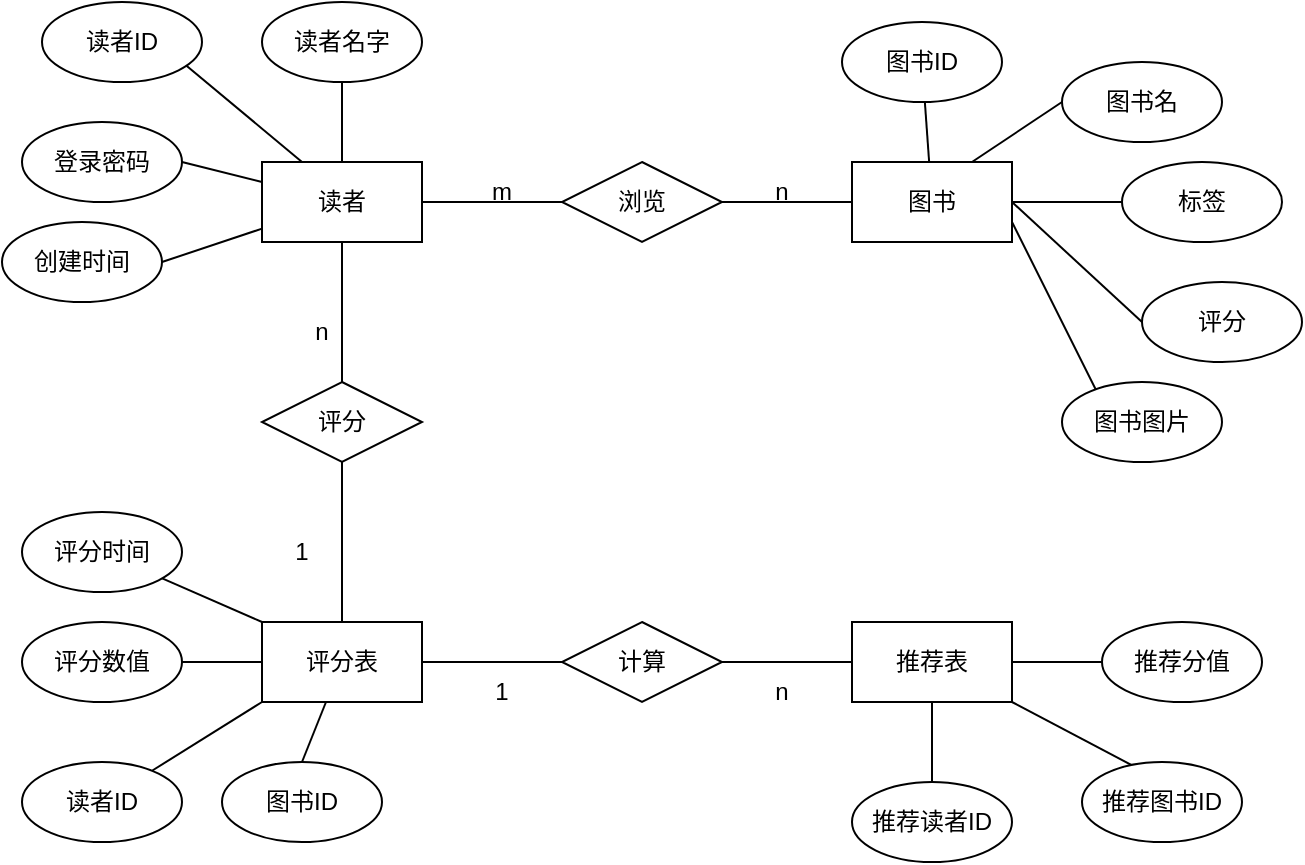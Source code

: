 <mxfile version="21.3.2" type="github">
  <diagram name="Page-1" id="cDdMqPbO0NjChHjkCC8m">
    <mxGraphModel dx="1221" dy="676" grid="1" gridSize="10" guides="1" tooltips="1" connect="1" arrows="1" fold="1" page="1" pageScale="1" pageWidth="850" pageHeight="1100" math="0" shadow="0">
      <root>
        <mxCell id="0" />
        <mxCell id="1" parent="0" />
        <mxCell id="imbKpkbCnUbnrznE_cFk-4" style="edgeStyle=orthogonalEdgeStyle;rounded=0;orthogonalLoop=1;jettySize=auto;html=1;exitX=1;exitY=0.5;exitDx=0;exitDy=0;entryX=0;entryY=0.5;entryDx=0;entryDy=0;endArrow=none;endFill=0;" parent="1" source="imbKpkbCnUbnrznE_cFk-1" target="imbKpkbCnUbnrznE_cFk-2" edge="1">
          <mxGeometry relative="1" as="geometry" />
        </mxCell>
        <mxCell id="imbKpkbCnUbnrznE_cFk-14" style="edgeStyle=orthogonalEdgeStyle;rounded=0;orthogonalLoop=1;jettySize=auto;html=1;exitX=0.5;exitY=1;exitDx=0;exitDy=0;endArrow=none;endFill=0;" parent="1" source="imbKpkbCnUbnrznE_cFk-1" target="imbKpkbCnUbnrznE_cFk-12" edge="1">
          <mxGeometry relative="1" as="geometry" />
        </mxCell>
        <mxCell id="imbKpkbCnUbnrznE_cFk-30" style="rounded=0;orthogonalLoop=1;jettySize=auto;html=1;entryX=1;entryY=0.5;entryDx=0;entryDy=0;endArrow=none;endFill=0;" parent="1" source="imbKpkbCnUbnrznE_cFk-1" target="imbKpkbCnUbnrznE_cFk-29" edge="1">
          <mxGeometry relative="1" as="geometry" />
        </mxCell>
        <mxCell id="imbKpkbCnUbnrznE_cFk-31" style="rounded=0;orthogonalLoop=1;jettySize=auto;html=1;entryX=1;entryY=0.5;entryDx=0;entryDy=0;endArrow=none;endFill=0;" parent="1" source="imbKpkbCnUbnrznE_cFk-1" target="imbKpkbCnUbnrznE_cFk-28" edge="1">
          <mxGeometry relative="1" as="geometry" />
        </mxCell>
        <mxCell id="imbKpkbCnUbnrznE_cFk-32" style="rounded=0;orthogonalLoop=1;jettySize=auto;html=1;entryX=0.5;entryY=1;entryDx=0;entryDy=0;endArrow=none;endFill=0;" parent="1" source="imbKpkbCnUbnrznE_cFk-1" target="imbKpkbCnUbnrznE_cFk-27" edge="1">
          <mxGeometry relative="1" as="geometry" />
        </mxCell>
        <mxCell id="imbKpkbCnUbnrznE_cFk-34" style="rounded=0;orthogonalLoop=1;jettySize=auto;html=1;exitX=0.25;exitY=0;exitDx=0;exitDy=0;endArrow=none;endFill=0;" parent="1" source="imbKpkbCnUbnrznE_cFk-1" edge="1">
          <mxGeometry relative="1" as="geometry">
            <mxPoint x="90" y="130" as="targetPoint" />
          </mxGeometry>
        </mxCell>
        <mxCell id="imbKpkbCnUbnrznE_cFk-1" value="读者" style="rounded=0;whiteSpace=wrap;html=1;" parent="1" vertex="1">
          <mxGeometry x="130" y="180" width="80" height="40" as="geometry" />
        </mxCell>
        <mxCell id="imbKpkbCnUbnrznE_cFk-10" style="edgeStyle=orthogonalEdgeStyle;rounded=0;orthogonalLoop=1;jettySize=auto;html=1;exitX=1;exitY=0.5;exitDx=0;exitDy=0;endArrow=none;endFill=0;" parent="1" source="imbKpkbCnUbnrznE_cFk-2" target="imbKpkbCnUbnrznE_cFk-3" edge="1">
          <mxGeometry relative="1" as="geometry" />
        </mxCell>
        <mxCell id="imbKpkbCnUbnrznE_cFk-2" value="浏览" style="rhombus;whiteSpace=wrap;html=1;" parent="1" vertex="1">
          <mxGeometry x="280" y="180" width="80" height="40" as="geometry" />
        </mxCell>
        <mxCell id="WICYM40cBuT8btp0-0cx-1" style="rounded=0;orthogonalLoop=1;jettySize=auto;html=1;endArrow=none;endFill=0;" edge="1" parent="1" source="imbKpkbCnUbnrznE_cFk-3" target="imbKpkbCnUbnrznE_cFk-35">
          <mxGeometry relative="1" as="geometry" />
        </mxCell>
        <mxCell id="WICYM40cBuT8btp0-0cx-2" style="rounded=0;orthogonalLoop=1;jettySize=auto;html=1;exitX=0.75;exitY=0;exitDx=0;exitDy=0;entryX=0;entryY=0.5;entryDx=0;entryDy=0;endArrow=none;endFill=0;" edge="1" parent="1" source="imbKpkbCnUbnrznE_cFk-3" target="imbKpkbCnUbnrznE_cFk-36">
          <mxGeometry relative="1" as="geometry" />
        </mxCell>
        <mxCell id="WICYM40cBuT8btp0-0cx-3" style="edgeStyle=orthogonalEdgeStyle;rounded=0;orthogonalLoop=1;jettySize=auto;html=1;entryX=0;entryY=0.5;entryDx=0;entryDy=0;endArrow=none;endFill=0;" edge="1" parent="1" source="imbKpkbCnUbnrznE_cFk-3" target="imbKpkbCnUbnrznE_cFk-37">
          <mxGeometry relative="1" as="geometry" />
        </mxCell>
        <mxCell id="WICYM40cBuT8btp0-0cx-4" style="rounded=0;orthogonalLoop=1;jettySize=auto;html=1;exitX=1;exitY=0.5;exitDx=0;exitDy=0;entryX=0;entryY=0.5;entryDx=0;entryDy=0;endArrow=none;endFill=0;" edge="1" parent="1" source="imbKpkbCnUbnrznE_cFk-3" target="imbKpkbCnUbnrznE_cFk-38">
          <mxGeometry relative="1" as="geometry">
            <mxPoint x="540" y="240" as="targetPoint" />
          </mxGeometry>
        </mxCell>
        <mxCell id="WICYM40cBuT8btp0-0cx-7" style="rounded=0;orthogonalLoop=1;jettySize=auto;html=1;entryX=0.25;entryY=0.25;entryDx=0;entryDy=0;entryPerimeter=0;endArrow=none;endFill=0;exitX=1;exitY=0.75;exitDx=0;exitDy=0;" edge="1" parent="1" source="imbKpkbCnUbnrznE_cFk-3" target="imbKpkbCnUbnrznE_cFk-39">
          <mxGeometry relative="1" as="geometry" />
        </mxCell>
        <mxCell id="imbKpkbCnUbnrznE_cFk-3" value="图书" style="rounded=0;whiteSpace=wrap;html=1;" parent="1" vertex="1">
          <mxGeometry x="425" y="180" width="80" height="40" as="geometry" />
        </mxCell>
        <mxCell id="imbKpkbCnUbnrznE_cFk-6" value="m" style="text;html=1;strokeColor=none;fillColor=none;align=center;verticalAlign=middle;whiteSpace=wrap;rounded=0;" parent="1" vertex="1">
          <mxGeometry x="220" y="180" width="60" height="30" as="geometry" />
        </mxCell>
        <mxCell id="imbKpkbCnUbnrznE_cFk-11" value="n" style="text;html=1;strokeColor=none;fillColor=none;align=center;verticalAlign=middle;whiteSpace=wrap;rounded=0;" parent="1" vertex="1">
          <mxGeometry x="360" y="180" width="60" height="30" as="geometry" />
        </mxCell>
        <mxCell id="imbKpkbCnUbnrznE_cFk-15" style="edgeStyle=orthogonalEdgeStyle;rounded=0;orthogonalLoop=1;jettySize=auto;html=1;exitX=0.5;exitY=1;exitDx=0;exitDy=0;entryX=0.5;entryY=0;entryDx=0;entryDy=0;endArrow=none;endFill=0;" parent="1" source="imbKpkbCnUbnrznE_cFk-12" target="imbKpkbCnUbnrznE_cFk-13" edge="1">
          <mxGeometry relative="1" as="geometry" />
        </mxCell>
        <mxCell id="imbKpkbCnUbnrznE_cFk-12" value="评分" style="rhombus;whiteSpace=wrap;html=1;" parent="1" vertex="1">
          <mxGeometry x="130" y="290" width="80" height="40" as="geometry" />
        </mxCell>
        <mxCell id="imbKpkbCnUbnrznE_cFk-20" style="edgeStyle=orthogonalEdgeStyle;rounded=0;orthogonalLoop=1;jettySize=auto;html=1;exitX=1;exitY=0.5;exitDx=0;exitDy=0;entryX=0;entryY=0.5;entryDx=0;entryDy=0;endArrow=none;endFill=0;" parent="1" source="imbKpkbCnUbnrznE_cFk-13" target="imbKpkbCnUbnrznE_cFk-16" edge="1">
          <mxGeometry relative="1" as="geometry" />
        </mxCell>
        <mxCell id="WICYM40cBuT8btp0-0cx-12" style="edgeStyle=orthogonalEdgeStyle;rounded=0;orthogonalLoop=1;jettySize=auto;html=1;entryX=1;entryY=0.5;entryDx=0;entryDy=0;endArrow=none;endFill=0;" edge="1" parent="1" source="imbKpkbCnUbnrznE_cFk-13" target="WICYM40cBuT8btp0-0cx-8">
          <mxGeometry relative="1" as="geometry" />
        </mxCell>
        <mxCell id="WICYM40cBuT8btp0-0cx-13" style="rounded=0;orthogonalLoop=1;jettySize=auto;html=1;exitX=0;exitY=0;exitDx=0;exitDy=0;endArrow=none;endFill=0;" edge="1" parent="1" source="imbKpkbCnUbnrznE_cFk-13" target="WICYM40cBuT8btp0-0cx-11">
          <mxGeometry relative="1" as="geometry" />
        </mxCell>
        <mxCell id="WICYM40cBuT8btp0-0cx-14" style="rounded=0;orthogonalLoop=1;jettySize=auto;html=1;exitX=0;exitY=1;exitDx=0;exitDy=0;endArrow=none;endFill=0;" edge="1" parent="1" source="imbKpkbCnUbnrznE_cFk-13" target="WICYM40cBuT8btp0-0cx-10">
          <mxGeometry relative="1" as="geometry" />
        </mxCell>
        <mxCell id="WICYM40cBuT8btp0-0cx-15" style="rounded=0;orthogonalLoop=1;jettySize=auto;html=1;entryX=0.5;entryY=0;entryDx=0;entryDy=0;endArrow=none;endFill=0;" edge="1" parent="1" source="imbKpkbCnUbnrznE_cFk-13" target="WICYM40cBuT8btp0-0cx-9">
          <mxGeometry relative="1" as="geometry" />
        </mxCell>
        <mxCell id="imbKpkbCnUbnrznE_cFk-13" value="评分表" style="rounded=0;whiteSpace=wrap;html=1;" parent="1" vertex="1">
          <mxGeometry x="130" y="410" width="80" height="40" as="geometry" />
        </mxCell>
        <mxCell id="imbKpkbCnUbnrznE_cFk-21" style="edgeStyle=orthogonalEdgeStyle;rounded=0;orthogonalLoop=1;jettySize=auto;html=1;entryX=0;entryY=0.5;entryDx=0;entryDy=0;endArrow=none;endFill=0;" parent="1" source="imbKpkbCnUbnrznE_cFk-16" target="imbKpkbCnUbnrznE_cFk-18" edge="1">
          <mxGeometry relative="1" as="geometry" />
        </mxCell>
        <mxCell id="imbKpkbCnUbnrznE_cFk-16" value="计算" style="rhombus;whiteSpace=wrap;html=1;" parent="1" vertex="1">
          <mxGeometry x="280" y="410" width="80" height="40" as="geometry" />
        </mxCell>
        <mxCell id="WICYM40cBuT8btp0-0cx-19" style="edgeStyle=orthogonalEdgeStyle;rounded=0;orthogonalLoop=1;jettySize=auto;html=1;entryX=0.5;entryY=0;entryDx=0;entryDy=0;endArrow=none;endFill=0;" edge="1" parent="1" source="imbKpkbCnUbnrznE_cFk-18" target="WICYM40cBuT8btp0-0cx-17">
          <mxGeometry relative="1" as="geometry" />
        </mxCell>
        <mxCell id="WICYM40cBuT8btp0-0cx-20" style="rounded=0;orthogonalLoop=1;jettySize=auto;html=1;exitX=1;exitY=1;exitDx=0;exitDy=0;entryX=0.321;entryY=0.05;entryDx=0;entryDy=0;entryPerimeter=0;endArrow=none;endFill=0;" edge="1" parent="1" source="imbKpkbCnUbnrznE_cFk-18" target="WICYM40cBuT8btp0-0cx-18">
          <mxGeometry relative="1" as="geometry" />
        </mxCell>
        <mxCell id="WICYM40cBuT8btp0-0cx-21" style="edgeStyle=orthogonalEdgeStyle;rounded=0;orthogonalLoop=1;jettySize=auto;html=1;endArrow=none;endFill=0;" edge="1" parent="1" source="imbKpkbCnUbnrznE_cFk-18" target="WICYM40cBuT8btp0-0cx-16">
          <mxGeometry relative="1" as="geometry" />
        </mxCell>
        <mxCell id="imbKpkbCnUbnrznE_cFk-18" value="推荐表" style="rounded=0;whiteSpace=wrap;html=1;" parent="1" vertex="1">
          <mxGeometry x="425" y="410" width="80" height="40" as="geometry" />
        </mxCell>
        <mxCell id="imbKpkbCnUbnrznE_cFk-22" value="n" style="text;html=1;strokeColor=none;fillColor=none;align=center;verticalAlign=middle;whiteSpace=wrap;rounded=0;" parent="1" vertex="1">
          <mxGeometry x="130" y="230" width="60" height="70" as="geometry" />
        </mxCell>
        <mxCell id="imbKpkbCnUbnrznE_cFk-23" value="1" style="text;html=1;strokeColor=none;fillColor=none;align=center;verticalAlign=middle;whiteSpace=wrap;rounded=0;" parent="1" vertex="1">
          <mxGeometry x="120" y="340" width="60" height="70" as="geometry" />
        </mxCell>
        <mxCell id="imbKpkbCnUbnrznE_cFk-24" value="1" style="text;html=1;strokeColor=none;fillColor=none;align=center;verticalAlign=middle;whiteSpace=wrap;rounded=0;" parent="1" vertex="1">
          <mxGeometry x="220" y="410" width="60" height="70" as="geometry" />
        </mxCell>
        <mxCell id="imbKpkbCnUbnrznE_cFk-25" value="n" style="text;html=1;strokeColor=none;fillColor=none;align=center;verticalAlign=middle;whiteSpace=wrap;rounded=0;" parent="1" vertex="1">
          <mxGeometry x="360" y="410" width="60" height="70" as="geometry" />
        </mxCell>
        <mxCell id="imbKpkbCnUbnrznE_cFk-26" value="读者ID" style="ellipse;whiteSpace=wrap;html=1;" parent="1" vertex="1">
          <mxGeometry x="20" y="100" width="80" height="40" as="geometry" />
        </mxCell>
        <mxCell id="imbKpkbCnUbnrznE_cFk-27" value="读者名字" style="ellipse;whiteSpace=wrap;html=1;" parent="1" vertex="1">
          <mxGeometry x="130" y="100" width="80" height="40" as="geometry" />
        </mxCell>
        <mxCell id="imbKpkbCnUbnrznE_cFk-28" value="登录密码" style="ellipse;whiteSpace=wrap;html=1;" parent="1" vertex="1">
          <mxGeometry x="10" y="160" width="80" height="40" as="geometry" />
        </mxCell>
        <mxCell id="imbKpkbCnUbnrznE_cFk-29" value="创建时间" style="ellipse;whiteSpace=wrap;html=1;" parent="1" vertex="1">
          <mxGeometry y="210" width="80" height="40" as="geometry" />
        </mxCell>
        <mxCell id="imbKpkbCnUbnrznE_cFk-35" value="图书ID" style="ellipse;whiteSpace=wrap;html=1;" parent="1" vertex="1">
          <mxGeometry x="420" y="110" width="80" height="40" as="geometry" />
        </mxCell>
        <mxCell id="imbKpkbCnUbnrznE_cFk-36" value="图书名" style="ellipse;whiteSpace=wrap;html=1;" parent="1" vertex="1">
          <mxGeometry x="530" y="130" width="80" height="40" as="geometry" />
        </mxCell>
        <mxCell id="imbKpkbCnUbnrznE_cFk-37" value="标签" style="ellipse;whiteSpace=wrap;html=1;" parent="1" vertex="1">
          <mxGeometry x="560" y="180" width="80" height="40" as="geometry" />
        </mxCell>
        <mxCell id="imbKpkbCnUbnrznE_cFk-38" value="评分" style="ellipse;whiteSpace=wrap;html=1;" parent="1" vertex="1">
          <mxGeometry x="570" y="240" width="80" height="40" as="geometry" />
        </mxCell>
        <mxCell id="imbKpkbCnUbnrznE_cFk-39" value="图书图片" style="ellipse;whiteSpace=wrap;html=1;" parent="1" vertex="1">
          <mxGeometry x="530" y="290" width="80" height="40" as="geometry" />
        </mxCell>
        <mxCell id="WICYM40cBuT8btp0-0cx-8" value="评分数值" style="ellipse;whiteSpace=wrap;html=1;" vertex="1" parent="1">
          <mxGeometry x="10" y="410" width="80" height="40" as="geometry" />
        </mxCell>
        <mxCell id="WICYM40cBuT8btp0-0cx-9" value="图书ID" style="ellipse;whiteSpace=wrap;html=1;" vertex="1" parent="1">
          <mxGeometry x="110" y="480" width="80" height="40" as="geometry" />
        </mxCell>
        <mxCell id="WICYM40cBuT8btp0-0cx-10" value="读者ID" style="ellipse;whiteSpace=wrap;html=1;" vertex="1" parent="1">
          <mxGeometry x="10" y="480" width="80" height="40" as="geometry" />
        </mxCell>
        <mxCell id="WICYM40cBuT8btp0-0cx-11" value="评分时间" style="ellipse;whiteSpace=wrap;html=1;" vertex="1" parent="1">
          <mxGeometry x="10" y="355" width="80" height="40" as="geometry" />
        </mxCell>
        <mxCell id="WICYM40cBuT8btp0-0cx-16" value="推荐分值" style="ellipse;whiteSpace=wrap;html=1;" vertex="1" parent="1">
          <mxGeometry x="550" y="410" width="80" height="40" as="geometry" />
        </mxCell>
        <mxCell id="WICYM40cBuT8btp0-0cx-17" value="推荐读者ID" style="ellipse;whiteSpace=wrap;html=1;" vertex="1" parent="1">
          <mxGeometry x="425" y="490" width="80" height="40" as="geometry" />
        </mxCell>
        <mxCell id="WICYM40cBuT8btp0-0cx-18" value="推荐图书ID" style="ellipse;whiteSpace=wrap;html=1;" vertex="1" parent="1">
          <mxGeometry x="540" y="480" width="80" height="40" as="geometry" />
        </mxCell>
      </root>
    </mxGraphModel>
  </diagram>
</mxfile>

